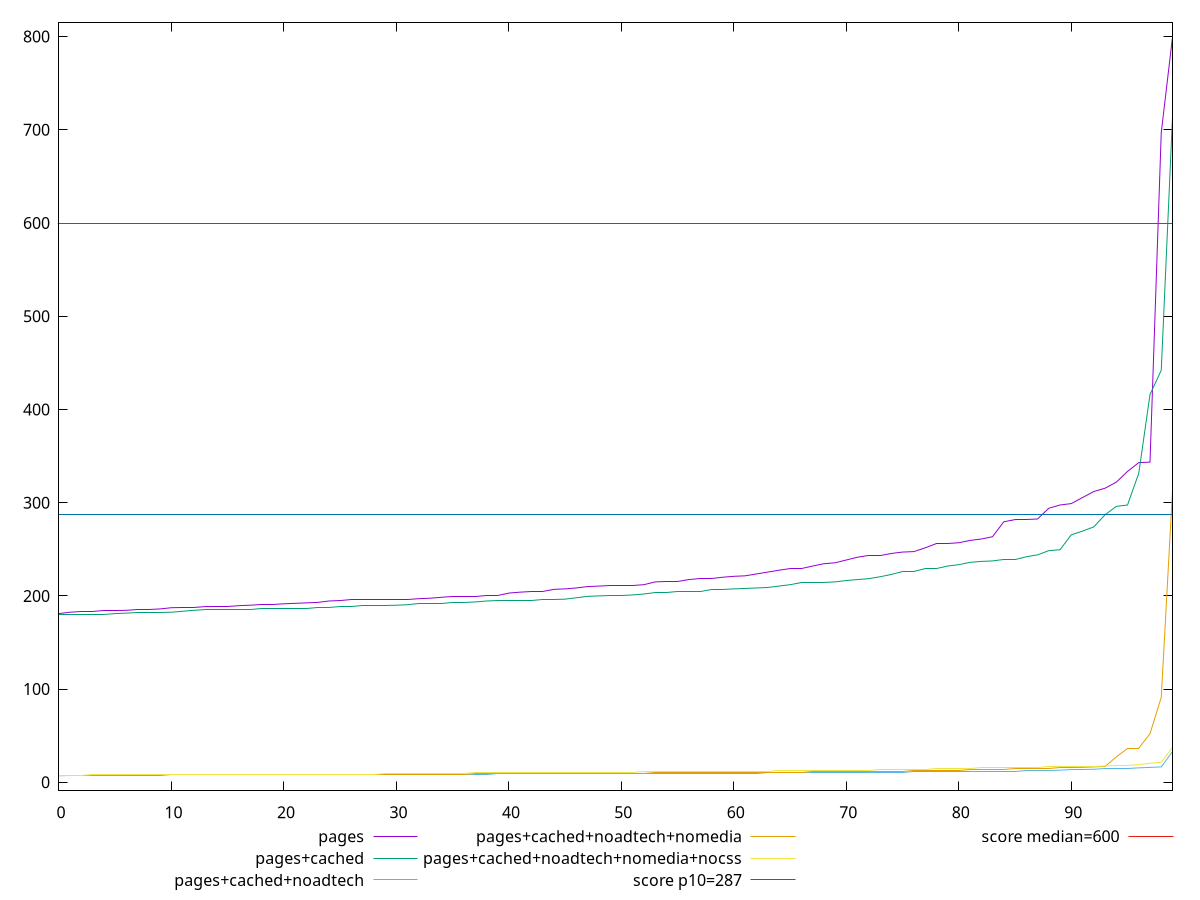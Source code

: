 reset

$pages <<EOF
0 181
1 182.5
2 183
3 183.0000000000009
4 183.9999999999991
5 184
6 184.5
7 185.5
8 185.5
9 186
10 187.30749999999898
11 187.5
12 187.5
13 188.5000000000009
14 189
15 189
16 189.4999999999991
17 190
18 190.5
19 190.5
20 191.5
21 192
22 192.5000000000009
23 193
24 194.5
25 194.9999999999991
26 195.9999999999991
27 196
28 196.0000000000009
29 196.5
30 196.5
31 196.5
32 197
33 197.5
34 198.5
35 199.4999999999991
36 199.4999999999991
37 199.5
38 200
39 200.0000000000009
40 203
41 204
42 204.4999999999991
43 204.5
44 206.9999999999991
45 207.5
46 208.5000000000009
47 209.9999999999991
48 210.5
49 211
50 211
51 211
52 212
53 214.9999999999991
54 215.4999999999991
55 215.5
56 217.5000000000009
57 219
58 219
59 220
60 221
61 221.5
62 223.5
63 225.4999999999991
64 227.5000000000009
65 229
66 229
67 232
68 234.5
69 235.5
70 238.5
71 241.5
72 243.5
73 243.5000000000009
74 245.5
75 247
76 247.4999999999991
77 251.5
78 256
79 256
80 257.0000000000009
81 259.5
82 261
83 263.5
84 279.5
85 282
86 282.0000000000009
87 282.5
88 294
89 297.4999999999991
90 299
91 305.4999999999991
92 312
93 315.5
94 322
95 333.5
96 343
97 343.5000000000009
98 697.0000000000009
99 799.4999999999991
EOF

$pagesCached <<EOF
0 179.9999999999991
1 180
2 180.5
3 180.5
4 180.5
5 180.9999999999991
6 181.5
7 182
8 182
9 182
10 182.5
11 183.5
12 184.5
13 184.9999999999991
14 185
15 185
16 185.5000000000009
17 185.5000000000009
18 186
19 186.0000000000009
20 186.0000000000009
21 186.4999999999991
22 186.5
23 187.5
24 187.5000000000009
25 189
26 189.0000000000009
27 189.5
28 189.5
29 189.5000000000009
30 190
31 190.5000000000009
32 192
33 192
34 192
35 192.9999999999991
36 193
37 193.5
38 194.4999999999991
39 194.9999999999991
40 195.5
41 195.5
42 195.5000000000009
43 196
44 196.0000000000009
45 196.5
46 197.9999999999991
47 199.4999999999991
48 199.9999999999991
49 200.5
50 200.5000000000009
51 201
52 202
53 204
54 204
55 204.4999999999991
56 204.5000000000009
57 204.5000000000009
58 206.5
59 206.5
60 207.4999999999991
61 208
62 208.5
63 208.9999999999991
64 210.4999999999991
65 212
66 214
67 214
68 214.0000000000009
69 215
70 216.4999999999991
71 217.5000000000009
72 218.5
73 220.5000000000009
74 222.9999999999991
75 226
76 226
77 229
78 229
79 232.0000000000009
80 233.4999999999991
81 236.0000000000009
82 237
83 237.5
84 239.4999999999991
85 239.5
86 242
87 243.9999999999991
88 248.5
89 249.5
90 265.4999999999991
91 269.4999999999991
92 274
93 287
94 295.9999999999991
95 297.5
96 331.5
97 415.99999999999886
98 442
99 714
EOF

$pagesCachedNoadtech <<EOF
0 7
1 7.5
2 7.5
3 7.5
4 7.5
5 7.5
6 7.5
7 7.5
8 7.5
9 7.5
10 8
11 8
12 8
13 8
14 8
15 8
16 8
17 8
18 8
19 8
20 8
21 8
22 8
23 8
24 8
25 8.5
26 8.5
27 8.5
28 8.5
29 8.5
30 8.5
31 8.5
32 8.5
33 8.5
34 8.5
35 8.5
36 8.5
37 8.5
38 8.5
39 9
40 9
41 9
42 9
43 9
44 9
45 9
46 9
47 9
48 9
49 9
50 9
51 9
52 9
53 9
54 9
55 9.5
56 9.5
57 9.5
58 9.5
59 9.5
60 9.5
61 9.5
62 9.5
63 10
64 10
65 10
66 10
67 10.5
68 10.5
69 10.5
70 10.5
71 11
72 11
73 11
74 11
75 11
76 11.5
77 11.5
78 11.5
79 11.5
80 11.5
81 12
82 12
83 12
84 12
85 12
86 12.5
87 12.5
88 12.5
89 13
90 13.5
91 13.5
92 14
93 14.5
94 14.5
95 14.5
96 15.5
97 16
98 16.5
99 33.00000000000023
EOF

$pagesCachedNoadtechNomedia <<EOF
0 7.5
1 7.5
2 7.5
3 7.5
4 7.5
5 7.5
6 8
7 8
8 8
9 8
10 8
11 8
12 8
13 8
14 8
15 8
16 8
17 8
18 8
19 8
20 8
21 8
22 8.5
23 8.5
24 8.5
25 8.5
26 8.5
27 8.5
28 8.5
29 8.5
30 8.5
31 8.5
32 8.5
33 8.5
34 8.5
35 8.5
36 8.5
37 9
38 9
39 9
40 9
41 9
42 9
43 9.5
44 9.5
45 9.5
46 9.5
47 9.5
48 9.5
49 9.5
50 9.5
51 9.5
52 9.5
53 10
54 10
55 10
56 10.5
57 10.5
58 10.5
59 10.5
60 11
61 11
62 11
63 11
64 11
65 11
66 11
67 11.5
68 11.5
69 11.5
70 11.5
71 12
72 12
73 12
74 12
75 12
76 12.5
77 12.5
78 13
79 13
80 13
81 14
82 14
83 14
84 14
85 14.5
86 14.5
87 15
88 15
89 15.5
90 15.5
91 16
92 16.5
93 17
94 27.28139999999985
95 36.5
96 36.5
97 52.138299999999845
98 91.0694000000002
99 312.82235000000037
EOF

$pagesCachedNoadtechNomediaNocss <<EOF
0 7.5
1 7.5
2 7.5
3 8
4 8
5 8
6 8
7 8
8 8
9 8
10 8
11 8
12 8
13 8
14 8
15 8.5
16 8.5
17 8.5
18 8.5
19 8.5
20 8.5
21 8.5
22 8.5
23 8.5
24 8.5
25 8.5
26 8.5
27 8.5
28 8.5
29 9
30 9
31 9
32 9.5
33 9.5
34 9.5
35 9.5
36 9.5
37 10
38 10
39 10
40 10.5
41 10.5
42 10.5
43 11
44 11
45 11
46 11
47 11
48 11
49 11
50 11
51 11
52 11.5
53 11.5
54 11.5
55 11.5
56 11.5
57 11.5
58 12
59 12
60 12
61 12
62 12
63 12
64 12.5
65 12.5
66 12.5
67 12.5
68 13
69 13
70 13
71 13
72 13
73 13.5
74 13.5
75 14
76 14
77 14
78 14.5
79 14.5
80 15
81 15
82 15.5
83 15.5
84 16
85 16
86 16
87 16
88 16.5
89 16.5
90 16.5
91 17
92 17
93 17.5
94 18
95 18
96 19
97 20.5
98 21.5
99 37.5
EOF

set key outside below
set xrange [0:99]
set yrange [-8.849999999999982:815.3499999999991]
set trange [-8.849999999999982:815.3499999999991]
set terminal svg size 640, 580 enhanced background rgb 'white'
set output "report_00026_2021-02-22T21:38:55.199Z/total-blocking-time/comparison/sorted/all_raw.svg"

plot $pages title "pages" with line, \
     $pagesCached title "pages+cached" with line, \
     $pagesCachedNoadtech title "pages+cached+noadtech" with line, \
     $pagesCachedNoadtechNomedia title "pages+cached+noadtech+nomedia" with line, \
     $pagesCachedNoadtechNomediaNocss title "pages+cached+noadtech+nomedia+nocss" with line, \
     287 title "score p10=287", \
     600 title "score median=600"

reset
